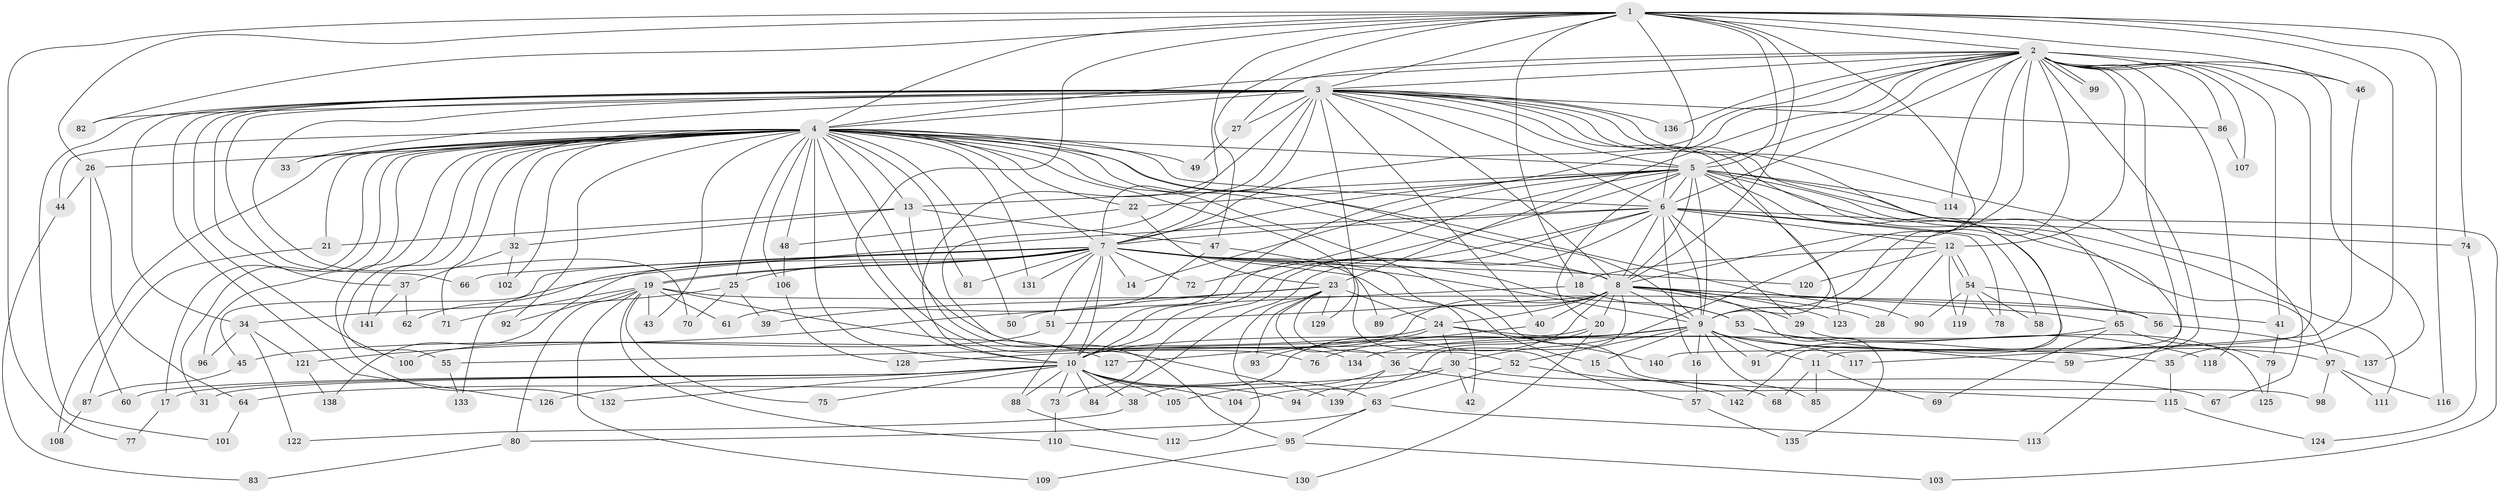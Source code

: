 // Generated by graph-tools (version 1.1) at 2025/49/03/09/25 03:49:42]
// undirected, 142 vertices, 309 edges
graph export_dot {
graph [start="1"]
  node [color=gray90,style=filled];
  1;
  2;
  3;
  4;
  5;
  6;
  7;
  8;
  9;
  10;
  11;
  12;
  13;
  14;
  15;
  16;
  17;
  18;
  19;
  20;
  21;
  22;
  23;
  24;
  25;
  26;
  27;
  28;
  29;
  30;
  31;
  32;
  33;
  34;
  35;
  36;
  37;
  38;
  39;
  40;
  41;
  42;
  43;
  44;
  45;
  46;
  47;
  48;
  49;
  50;
  51;
  52;
  53;
  54;
  55;
  56;
  57;
  58;
  59;
  60;
  61;
  62;
  63;
  64;
  65;
  66;
  67;
  68;
  69;
  70;
  71;
  72;
  73;
  74;
  75;
  76;
  77;
  78;
  79;
  80;
  81;
  82;
  83;
  84;
  85;
  86;
  87;
  88;
  89;
  90;
  91;
  92;
  93;
  94;
  95;
  96;
  97;
  98;
  99;
  100;
  101;
  102;
  103;
  104;
  105;
  106;
  107;
  108;
  109;
  110;
  111;
  112;
  113;
  114;
  115;
  116;
  117;
  118;
  119;
  120;
  121;
  122;
  123;
  124;
  125;
  126;
  127;
  128;
  129;
  130;
  131;
  132;
  133;
  134;
  135;
  136;
  137;
  138;
  139;
  140;
  141;
  142;
  1 -- 2;
  1 -- 3;
  1 -- 4;
  1 -- 5;
  1 -- 6;
  1 -- 7;
  1 -- 8;
  1 -- 9;
  1 -- 10;
  1 -- 18;
  1 -- 26;
  1 -- 35;
  1 -- 46;
  1 -- 47;
  1 -- 74;
  1 -- 77;
  1 -- 82;
  1 -- 116;
  2 -- 3;
  2 -- 4;
  2 -- 5;
  2 -- 6;
  2 -- 7;
  2 -- 8;
  2 -- 9;
  2 -- 10;
  2 -- 11;
  2 -- 12;
  2 -- 23;
  2 -- 27;
  2 -- 30;
  2 -- 41;
  2 -- 46;
  2 -- 59;
  2 -- 86;
  2 -- 99;
  2 -- 99;
  2 -- 107;
  2 -- 114;
  2 -- 118;
  2 -- 136;
  2 -- 137;
  2 -- 140;
  3 -- 4;
  3 -- 5;
  3 -- 6;
  3 -- 7;
  3 -- 8;
  3 -- 9;
  3 -- 10;
  3 -- 27;
  3 -- 33;
  3 -- 34;
  3 -- 37;
  3 -- 40;
  3 -- 65;
  3 -- 66;
  3 -- 67;
  3 -- 70;
  3 -- 76;
  3 -- 82;
  3 -- 86;
  3 -- 91;
  3 -- 100;
  3 -- 101;
  3 -- 113;
  3 -- 126;
  3 -- 129;
  3 -- 136;
  4 -- 5;
  4 -- 6;
  4 -- 7;
  4 -- 8;
  4 -- 9;
  4 -- 10;
  4 -- 13;
  4 -- 17;
  4 -- 21;
  4 -- 22;
  4 -- 25;
  4 -- 26;
  4 -- 31;
  4 -- 32;
  4 -- 33;
  4 -- 43;
  4 -- 44;
  4 -- 48;
  4 -- 49;
  4 -- 50;
  4 -- 55;
  4 -- 57;
  4 -- 71;
  4 -- 81;
  4 -- 90;
  4 -- 92;
  4 -- 96;
  4 -- 98;
  4 -- 102;
  4 -- 106;
  4 -- 108;
  4 -- 131;
  4 -- 132;
  4 -- 134;
  4 -- 139;
  4 -- 141;
  5 -- 6;
  5 -- 7;
  5 -- 8;
  5 -- 9;
  5 -- 10;
  5 -- 13;
  5 -- 14;
  5 -- 20;
  5 -- 22;
  5 -- 72;
  5 -- 97;
  5 -- 103;
  5 -- 111;
  5 -- 114;
  5 -- 123;
  5 -- 142;
  6 -- 7;
  6 -- 8;
  6 -- 9;
  6 -- 10;
  6 -- 12;
  6 -- 16;
  6 -- 29;
  6 -- 58;
  6 -- 73;
  6 -- 74;
  6 -- 78;
  6 -- 84;
  6 -- 133;
  7 -- 8;
  7 -- 9;
  7 -- 10;
  7 -- 14;
  7 -- 15;
  7 -- 19;
  7 -- 19;
  7 -- 25;
  7 -- 42;
  7 -- 45;
  7 -- 51;
  7 -- 53;
  7 -- 62;
  7 -- 66;
  7 -- 72;
  7 -- 81;
  7 -- 88;
  7 -- 120;
  7 -- 131;
  7 -- 138;
  8 -- 9;
  8 -- 10;
  8 -- 20;
  8 -- 24;
  8 -- 28;
  8 -- 29;
  8 -- 38;
  8 -- 40;
  8 -- 41;
  8 -- 51;
  8 -- 65;
  8 -- 89;
  8 -- 104;
  8 -- 123;
  8 -- 135;
  9 -- 10;
  9 -- 11;
  9 -- 15;
  9 -- 16;
  9 -- 35;
  9 -- 52;
  9 -- 76;
  9 -- 85;
  9 -- 91;
  9 -- 97;
  9 -- 128;
  10 -- 17;
  10 -- 31;
  10 -- 38;
  10 -- 60;
  10 -- 63;
  10 -- 73;
  10 -- 75;
  10 -- 84;
  10 -- 88;
  10 -- 94;
  10 -- 104;
  10 -- 105;
  10 -- 126;
  10 -- 132;
  11 -- 68;
  11 -- 69;
  11 -- 85;
  12 -- 18;
  12 -- 28;
  12 -- 54;
  12 -- 54;
  12 -- 119;
  12 -- 120;
  13 -- 21;
  13 -- 32;
  13 -- 47;
  13 -- 95;
  15 -- 68;
  16 -- 57;
  17 -- 77;
  18 -- 53;
  18 -- 121;
  19 -- 43;
  19 -- 56;
  19 -- 61;
  19 -- 71;
  19 -- 75;
  19 -- 80;
  19 -- 92;
  19 -- 109;
  19 -- 110;
  19 -- 127;
  20 -- 36;
  20 -- 55;
  20 -- 130;
  21 -- 87;
  22 -- 23;
  22 -- 48;
  23 -- 24;
  23 -- 36;
  23 -- 39;
  23 -- 50;
  23 -- 52;
  23 -- 93;
  23 -- 112;
  23 -- 129;
  24 -- 30;
  24 -- 45;
  24 -- 117;
  24 -- 127;
  24 -- 140;
  25 -- 34;
  25 -- 39;
  25 -- 70;
  26 -- 44;
  26 -- 60;
  26 -- 64;
  27 -- 49;
  29 -- 125;
  30 -- 42;
  30 -- 64;
  30 -- 67;
  30 -- 94;
  32 -- 37;
  32 -- 102;
  34 -- 96;
  34 -- 121;
  34 -- 122;
  35 -- 115;
  36 -- 105;
  36 -- 115;
  36 -- 139;
  37 -- 62;
  37 -- 141;
  38 -- 122;
  40 -- 93;
  41 -- 79;
  44 -- 83;
  45 -- 87;
  46 -- 117;
  47 -- 61;
  47 -- 89;
  48 -- 106;
  51 -- 100;
  52 -- 63;
  52 -- 142;
  53 -- 59;
  53 -- 118;
  54 -- 56;
  54 -- 58;
  54 -- 78;
  54 -- 90;
  54 -- 119;
  55 -- 133;
  56 -- 137;
  57 -- 135;
  63 -- 80;
  63 -- 95;
  63 -- 113;
  64 -- 101;
  65 -- 69;
  65 -- 79;
  65 -- 134;
  73 -- 110;
  74 -- 124;
  79 -- 125;
  80 -- 83;
  86 -- 107;
  87 -- 108;
  88 -- 112;
  95 -- 103;
  95 -- 109;
  97 -- 98;
  97 -- 111;
  97 -- 116;
  106 -- 128;
  110 -- 130;
  115 -- 124;
  121 -- 138;
}

